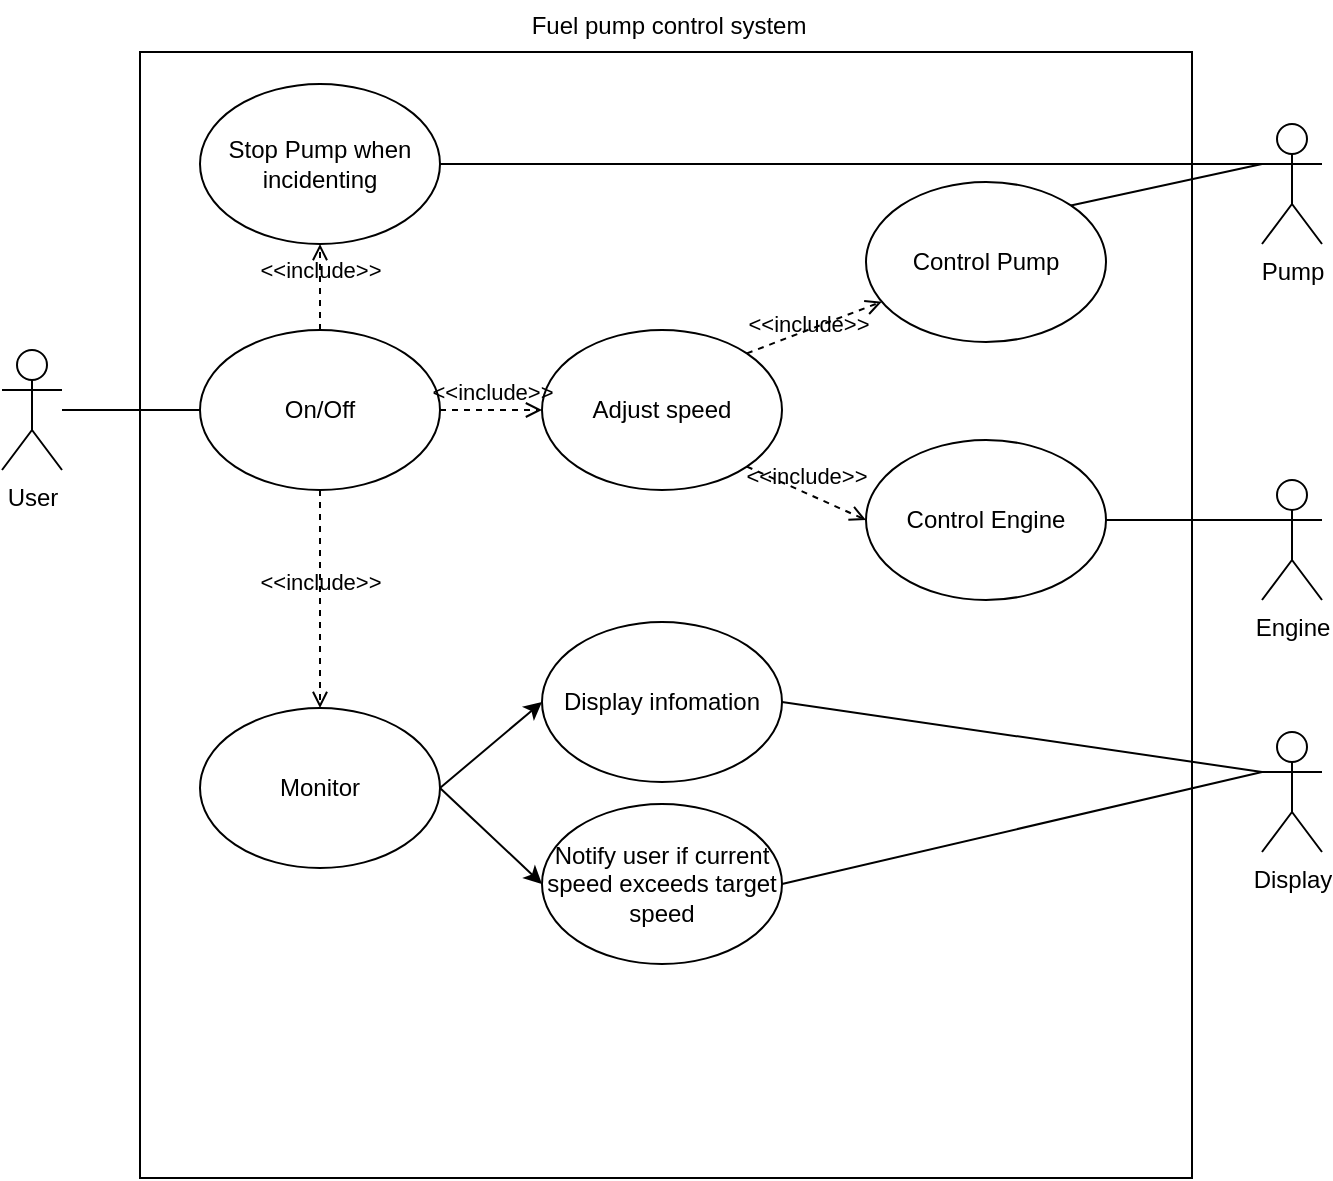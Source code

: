 <mxfile version="20.8.5" type="device" pages="5"><diagram id="b-QKWnr8b6fTyw894uDW" name="Main Use case"><mxGraphModel dx="1162" dy="628" grid="0" gridSize="10" guides="1" tooltips="1" connect="1" arrows="1" fold="1" page="1" pageScale="1" pageWidth="980" pageHeight="1390" math="0" shadow="0"><root><mxCell id="0"/><mxCell id="1" parent="0"/><mxCell id="WsUUgrl3lvigLnNsz2MJ-1" value="" style="rounded=0;whiteSpace=wrap;html=1;" parent="1" vertex="1"><mxGeometry x="223" y="505" width="526" height="563" as="geometry"/></mxCell><mxCell id="WsUUgrl3lvigLnNsz2MJ-8" style="rounded=0;orthogonalLoop=1;jettySize=auto;html=1;entryX=0;entryY=0.5;entryDx=0;entryDy=0;endArrow=none;endFill=0;" parent="1" source="WsUUgrl3lvigLnNsz2MJ-4" target="WsUUgrl3lvigLnNsz2MJ-11" edge="1"><mxGeometry relative="1" as="geometry"><mxPoint x="346.0" y="687" as="targetPoint"/></mxGeometry></mxCell><mxCell id="WsUUgrl3lvigLnNsz2MJ-4" value="User" style="shape=umlActor;verticalLabelPosition=bottom;verticalAlign=top;html=1;outlineConnect=0;" parent="1" vertex="1"><mxGeometry x="154" y="654" width="30" height="60" as="geometry"/></mxCell><mxCell id="WsUUgrl3lvigLnNsz2MJ-32" value="Pump" style="shape=umlActor;verticalLabelPosition=bottom;verticalAlign=top;html=1;outlineConnect=0;" parent="1" vertex="1"><mxGeometry x="784" y="541" width="30" height="60" as="geometry"/></mxCell><mxCell id="WsUUgrl3lvigLnNsz2MJ-33" value="Engine" style="shape=umlActor;verticalLabelPosition=bottom;verticalAlign=top;html=1;outlineConnect=0;" parent="1" vertex="1"><mxGeometry x="784" y="719" width="30" height="60" as="geometry"/></mxCell><mxCell id="WsUUgrl3lvigLnNsz2MJ-35" value="Display" style="shape=umlActor;verticalLabelPosition=bottom;verticalAlign=top;html=1;outlineConnect=0;" parent="1" vertex="1"><mxGeometry x="784" y="845" width="30" height="60" as="geometry"/></mxCell><mxCell id="WsUUgrl3lvigLnNsz2MJ-2" value="Fuel pump control system" style="text;html=1;align=center;verticalAlign=middle;resizable=0;points=[];autosize=1;strokeColor=none;fillColor=none;" parent="1" vertex="1"><mxGeometry x="409" y="479" width="155" height="26" as="geometry"/></mxCell><mxCell id="WsUUgrl3lvigLnNsz2MJ-30" style="edgeStyle=none;rounded=0;orthogonalLoop=1;jettySize=auto;html=1;entryX=0;entryY=0.5;entryDx=0;entryDy=0;exitX=1;exitY=0.5;exitDx=0;exitDy=0;" parent="1" source="WsUUgrl3lvigLnNsz2MJ-6" target="WsUUgrl3lvigLnNsz2MJ-17" edge="1"><mxGeometry relative="1" as="geometry"/></mxCell><mxCell id="WsUUgrl3lvigLnNsz2MJ-31" style="edgeStyle=none;rounded=0;orthogonalLoop=1;jettySize=auto;html=1;entryX=0;entryY=0.5;entryDx=0;entryDy=0;exitX=1;exitY=0.5;exitDx=0;exitDy=0;" parent="1" source="WsUUgrl3lvigLnNsz2MJ-6" target="WsUUgrl3lvigLnNsz2MJ-29" edge="1"><mxGeometry relative="1" as="geometry"/></mxCell><mxCell id="WsUUgrl3lvigLnNsz2MJ-6" value="Monitor" style="ellipse;whiteSpace=wrap;html=1;" parent="1" vertex="1"><mxGeometry x="253" y="833" width="120" height="80" as="geometry"/></mxCell><mxCell id="WsUUgrl3lvigLnNsz2MJ-11" value="On/Off" style="ellipse;whiteSpace=wrap;html=1;" parent="1" vertex="1"><mxGeometry x="253" y="644" width="120" height="80" as="geometry"/></mxCell><mxCell id="WsUUgrl3lvigLnNsz2MJ-12" value="&lt;div&gt;Adjust&amp;nbsp;&lt;span style=&quot;background-color: initial;&quot;&gt;speed&lt;/span&gt;&lt;/div&gt;" style="ellipse;whiteSpace=wrap;html=1;" parent="1" vertex="1"><mxGeometry x="424" y="644" width="120" height="80" as="geometry"/></mxCell><mxCell id="KJMzyB84blFWPHwZdoHT-22" style="edgeStyle=none;rounded=0;orthogonalLoop=1;jettySize=auto;html=1;exitX=1;exitY=0.5;exitDx=0;exitDy=0;entryX=0;entryY=0.333;entryDx=0;entryDy=0;entryPerimeter=0;endArrow=none;endFill=0;" parent="1" source="WsUUgrl3lvigLnNsz2MJ-17" target="WsUUgrl3lvigLnNsz2MJ-35" edge="1"><mxGeometry relative="1" as="geometry"/></mxCell><mxCell id="WsUUgrl3lvigLnNsz2MJ-17" value="Display infomation" style="ellipse;whiteSpace=wrap;html=1;" parent="1" vertex="1"><mxGeometry x="424" y="790" width="120" height="80" as="geometry"/></mxCell><mxCell id="KJMzyB84blFWPHwZdoHT-23" style="edgeStyle=none;rounded=0;orthogonalLoop=1;jettySize=auto;html=1;exitX=1;exitY=0.5;exitDx=0;exitDy=0;entryX=0;entryY=0.333;entryDx=0;entryDy=0;entryPerimeter=0;endArrow=none;endFill=0;" parent="1" source="WsUUgrl3lvigLnNsz2MJ-29" target="WsUUgrl3lvigLnNsz2MJ-35" edge="1"><mxGeometry relative="1" as="geometry"/></mxCell><mxCell id="WsUUgrl3lvigLnNsz2MJ-29" value="Notify user if current speed exceeds target speed" style="ellipse;whiteSpace=wrap;html=1;" parent="1" vertex="1"><mxGeometry x="424" y="881" width="120" height="80" as="geometry"/></mxCell><mxCell id="KJMzyB84blFWPHwZdoHT-19" style="edgeStyle=none;rounded=0;orthogonalLoop=1;jettySize=auto;html=1;exitX=1;exitY=0;exitDx=0;exitDy=0;entryX=0;entryY=0.333;entryDx=0;entryDy=0;entryPerimeter=0;endArrow=none;endFill=0;" parent="1" source="KJMzyB84blFWPHwZdoHT-15" target="WsUUgrl3lvigLnNsz2MJ-32" edge="1"><mxGeometry relative="1" as="geometry"/></mxCell><mxCell id="KJMzyB84blFWPHwZdoHT-15" value="Control Pump" style="ellipse;whiteSpace=wrap;html=1;" parent="1" vertex="1"><mxGeometry x="586" y="570" width="120" height="80" as="geometry"/></mxCell><mxCell id="KJMzyB84blFWPHwZdoHT-20" style="edgeStyle=none;rounded=0;orthogonalLoop=1;jettySize=auto;html=1;exitX=1;exitY=0.5;exitDx=0;exitDy=0;entryX=0;entryY=0.333;entryDx=0;entryDy=0;entryPerimeter=0;endArrow=none;endFill=0;" parent="1" source="KJMzyB84blFWPHwZdoHT-16" target="WsUUgrl3lvigLnNsz2MJ-33" edge="1"><mxGeometry relative="1" as="geometry"/></mxCell><mxCell id="KJMzyB84blFWPHwZdoHT-16" value="Control Engine" style="ellipse;whiteSpace=wrap;html=1;" parent="1" vertex="1"><mxGeometry x="586" y="699" width="120" height="80" as="geometry"/></mxCell><mxCell id="odA7iAk_DZ0fIkxZYi9H-14" style="rounded=0;orthogonalLoop=1;jettySize=auto;html=1;entryX=0;entryY=0.333;entryDx=0;entryDy=0;entryPerimeter=0;endArrow=none;endFill=0;" parent="1" source="odA7iAk_DZ0fIkxZYi9H-1" target="WsUUgrl3lvigLnNsz2MJ-32" edge="1"><mxGeometry relative="1" as="geometry"/></mxCell><mxCell id="odA7iAk_DZ0fIkxZYi9H-1" value="Stop Pump when incidenting" style="ellipse;whiteSpace=wrap;html=1;" parent="1" vertex="1"><mxGeometry x="253" y="521" width="120" height="80" as="geometry"/></mxCell><mxCell id="odA7iAk_DZ0fIkxZYi9H-2" value="&amp;lt;&amp;lt;include&amp;gt;&amp;gt;" style="html=1;verticalAlign=bottom;labelBackgroundColor=none;endArrow=open;endFill=0;dashed=1;rounded=0;exitX=1;exitY=0.5;exitDx=0;exitDy=0;entryX=0;entryY=0.5;entryDx=0;entryDy=0;" parent="1" source="WsUUgrl3lvigLnNsz2MJ-11" target="WsUUgrl3lvigLnNsz2MJ-12" edge="1"><mxGeometry width="160" relative="1" as="geometry"><mxPoint x="376" y="752" as="sourcePoint"/><mxPoint x="536" y="752" as="targetPoint"/></mxGeometry></mxCell><mxCell id="odA7iAk_DZ0fIkxZYi9H-4" value="&amp;lt;&amp;lt;include&amp;gt;&amp;gt;" style="html=1;verticalAlign=bottom;labelBackgroundColor=none;endArrow=open;endFill=0;dashed=1;rounded=0;exitX=0.5;exitY=1;exitDx=0;exitDy=0;" parent="1" source="WsUUgrl3lvigLnNsz2MJ-11" target="WsUUgrl3lvigLnNsz2MJ-6" edge="1"><mxGeometry width="160" relative="1" as="geometry"><mxPoint x="352.0" y="766" as="sourcePoint"/><mxPoint x="403" y="766" as="targetPoint"/></mxGeometry></mxCell><mxCell id="odA7iAk_DZ0fIkxZYi9H-8" value="&amp;lt;&amp;lt;include&amp;gt;&amp;gt;" style="html=1;verticalAlign=bottom;labelBackgroundColor=none;endArrow=open;endFill=0;dashed=1;rounded=0;exitX=1;exitY=0;exitDx=0;exitDy=0;" parent="1" source="WsUUgrl3lvigLnNsz2MJ-12" target="KJMzyB84blFWPHwZdoHT-15" edge="1"><mxGeometry x="-0.153" y="-6" width="160" relative="1" as="geometry"><mxPoint x="439" y="721" as="sourcePoint"/><mxPoint x="599" y="721" as="targetPoint"/><mxPoint as="offset"/></mxGeometry></mxCell><mxCell id="odA7iAk_DZ0fIkxZYi9H-9" value="&amp;lt;&amp;lt;include&amp;gt;&amp;gt;" style="html=1;verticalAlign=bottom;labelBackgroundColor=none;endArrow=open;endFill=0;dashed=1;rounded=0;entryX=0;entryY=0.5;entryDx=0;entryDy=0;exitX=1;exitY=1;exitDx=0;exitDy=0;" parent="1" source="WsUUgrl3lvigLnNsz2MJ-12" target="KJMzyB84blFWPHwZdoHT-16" edge="1"><mxGeometry width="160" relative="1" as="geometry"><mxPoint x="450" y="719" as="sourcePoint"/><mxPoint x="610" y="719" as="targetPoint"/></mxGeometry></mxCell><mxCell id="odA7iAk_DZ0fIkxZYi9H-15" value="&amp;lt;&amp;lt;include&amp;gt;&amp;gt;" style="html=1;verticalAlign=bottom;labelBackgroundColor=none;endArrow=open;endFill=0;dashed=1;rounded=0;exitX=0.5;exitY=0;exitDx=0;exitDy=0;entryX=0.5;entryY=1;entryDx=0;entryDy=0;" parent="1" source="WsUUgrl3lvigLnNsz2MJ-11" target="odA7iAk_DZ0fIkxZYi9H-1" edge="1"><mxGeometry width="160" relative="1" as="geometry"><mxPoint x="333" y="703" as="sourcePoint"/><mxPoint x="493" y="703" as="targetPoint"/></mxGeometry></mxCell></root></mxGraphModel></diagram><diagram id="pkqR633I3XZFp19_QuMv" name="Sequence diagram"><mxGraphModel dx="968" dy="523" grid="0" gridSize="10" guides="1" tooltips="1" connect="1" arrows="1" fold="1" page="1" pageScale="1" pageWidth="3300" pageHeight="4681" math="0" shadow="0"><root><mxCell id="0"/><mxCell id="1" parent="0"/><mxCell id="3qpmlOXgyZlIlMsC3--4-6" value="" style="endArrow=none;dashed=1;html=1;rounded=0;entryX=0.5;entryY=0.5;entryDx=0;entryDy=0;entryPerimeter=0;startArrow=none;" edge="1" parent="1" source="3qpmlOXgyZlIlMsC3--4-103"><mxGeometry width="50" height="50" relative="1" as="geometry"><mxPoint x="1235" y="2185" as="sourcePoint"/><mxPoint x="1235" y="1652" as="targetPoint"/></mxGeometry></mxCell><mxCell id="3qpmlOXgyZlIlMsC3--4-97" value="ECU" style="shape=umlLifeline;perimeter=lifelinePerimeter;whiteSpace=wrap;html=1;container=1;collapsible=0;recursiveResize=0;outlineConnect=0;fontSize=17;" vertex="1" parent="1"><mxGeometry x="1372" y="1638" width="100" height="521" as="geometry"/></mxCell><mxCell id="3qpmlOXgyZlIlMsC3--4-124" value="" style="html=1;points=[];perimeter=orthogonalPerimeter;fontSize=17;" vertex="1" parent="3qpmlOXgyZlIlMsC3--4-97"><mxGeometry x="45" y="67" width="10" height="428" as="geometry"/></mxCell><mxCell id="3qpmlOXgyZlIlMsC3--4-100" value="Engine" style="shape=umlLifeline;perimeter=lifelinePerimeter;whiteSpace=wrap;html=1;container=1;collapsible=0;recursiveResize=0;outlineConnect=0;fontSize=17;" vertex="1" parent="1"><mxGeometry x="1604" y="1638" width="100" height="536" as="geometry"/></mxCell><mxCell id="3qpmlOXgyZlIlMsC3--4-125" value="" style="html=1;points=[];perimeter=orthogonalPerimeter;fontSize=17;" vertex="1" parent="3qpmlOXgyZlIlMsC3--4-100"><mxGeometry x="46" y="108" width="10" height="356" as="geometry"/></mxCell><mxCell id="3qpmlOXgyZlIlMsC3--4-101" value="Pump" style="shape=umlLifeline;perimeter=lifelinePerimeter;whiteSpace=wrap;html=1;container=1;collapsible=0;recursiveResize=0;outlineConnect=0;fontSize=17;" vertex="1" parent="1"><mxGeometry x="1836" y="1639" width="100" height="521" as="geometry"/></mxCell><mxCell id="3qpmlOXgyZlIlMsC3--4-126" value="" style="html=1;points=[];perimeter=orthogonalPerimeter;fontSize=17;" vertex="1" parent="3qpmlOXgyZlIlMsC3--4-101"><mxGeometry x="45" y="157" width="10" height="280" as="geometry"/></mxCell><mxCell id="3qpmlOXgyZlIlMsC3--4-102" value="LCD" style="shape=umlLifeline;perimeter=lifelinePerimeter;whiteSpace=wrap;html=1;container=1;collapsible=0;recursiveResize=0;outlineConnect=0;fontSize=17;" vertex="1" parent="1"><mxGeometry x="2068" y="1637" width="100" height="521" as="geometry"/></mxCell><mxCell id="3qpmlOXgyZlIlMsC3--4-127" value="" style="html=1;points=[];perimeter=orthogonalPerimeter;fontSize=17;" vertex="1" parent="3qpmlOXgyZlIlMsC3--4-102"><mxGeometry x="45" y="193" width="10" height="309" as="geometry"/></mxCell><mxCell id="3qpmlOXgyZlIlMsC3--4-103" value="" style="shape=umlLifeline;participant=umlActor;perimeter=lifelinePerimeter;whiteSpace=wrap;html=1;container=1;collapsible=0;recursiveResize=0;verticalAlign=top;spacingTop=36;outlineConnect=0;fontSize=17;" vertex="1" parent="1"><mxGeometry x="1225" y="1639" width="20" height="520" as="geometry"/></mxCell><mxCell id="3qpmlOXgyZlIlMsC3--4-107" value="" style="group" vertex="1" connectable="0" parent="1"><mxGeometry x="1252" y="1699" width="142" height="36" as="geometry"/></mxCell><mxCell id="3qpmlOXgyZlIlMsC3--4-11" value="" style="endArrow=classic;html=1;rounded=0;fontSize=20;exitX=0.479;exitY=0.169;exitDx=0;exitDy=0;exitPerimeter=0;" edge="1" parent="3qpmlOXgyZlIlMsC3--4-107" source="3qpmlOXgyZlIlMsC3--4-103" target="3qpmlOXgyZlIlMsC3--4-97"><mxGeometry width="50" height="50" relative="1" as="geometry"><mxPoint x="-12" y="27" as="sourcePoint"/><mxPoint x="157" y="28" as="targetPoint"/></mxGeometry></mxCell><mxCell id="3qpmlOXgyZlIlMsC3--4-13" value="&lt;font style=&quot;font-size: 17px;&quot;&gt;press ON button&lt;/font&gt;" style="text;html=1;align=center;verticalAlign=middle;resizable=0;points=[];autosize=1;strokeColor=none;fillColor=none;fontSize=20;" vertex="1" parent="3qpmlOXgyZlIlMsC3--4-107"><mxGeometry width="142" height="36" as="geometry"/></mxCell><mxCell id="3qpmlOXgyZlIlMsC3--4-108" value="" style="group" vertex="1" connectable="0" parent="1"><mxGeometry x="1484" y="1735" width="109" height="36" as="geometry"/></mxCell><mxCell id="3qpmlOXgyZlIlMsC3--4-16" value="" style="endArrow=classic;html=1;rounded=0;fontSize=20;exitX=0.498;exitY=0.239;exitDx=0;exitDy=0;exitPerimeter=0;" edge="1" parent="3qpmlOXgyZlIlMsC3--4-108" source="3qpmlOXgyZlIlMsC3--4-97" target="3qpmlOXgyZlIlMsC3--4-100"><mxGeometry width="50" height="50" relative="1" as="geometry"><mxPoint x="-62" y="28" as="sourcePoint"/><mxPoint x="136" y="29" as="targetPoint"/></mxGeometry></mxCell><mxCell id="3qpmlOXgyZlIlMsC3--4-17" value="&lt;font style=&quot;font-size: 17px;&quot;&gt;start Engine&lt;/font&gt;" style="text;html=1;align=center;verticalAlign=middle;resizable=0;points=[];autosize=1;strokeColor=none;fillColor=none;fontSize=20;" vertex="1" parent="3qpmlOXgyZlIlMsC3--4-108"><mxGeometry width="109" height="36" as="geometry"/></mxCell><mxCell id="3qpmlOXgyZlIlMsC3--4-109" value="" style="group" vertex="1" connectable="0" parent="1"><mxGeometry x="1478.5" y="1760" width="120" height="36" as="geometry"/></mxCell><mxCell id="3qpmlOXgyZlIlMsC3--4-31" value="&lt;font style=&quot;font-size: 17px;&quot;&gt;read Encoder&lt;/font&gt;" style="text;html=1;align=center;verticalAlign=middle;resizable=0;points=[];autosize=1;strokeColor=none;fillColor=none;fontSize=20;" vertex="1" parent="3qpmlOXgyZlIlMsC3--4-109"><mxGeometry width="120" height="36" as="geometry"/></mxCell><mxCell id="3qpmlOXgyZlIlMsC3--4-32" value="" style="endArrow=none;html=1;rounded=0;fontSize=20;startArrow=classic;startFill=1;endFill=0;exitX=0.491;exitY=0.288;exitDx=0;exitDy=0;exitPerimeter=0;" edge="1" parent="3qpmlOXgyZlIlMsC3--4-109" source="3qpmlOXgyZlIlMsC3--4-97" target="3qpmlOXgyZlIlMsC3--4-100"><mxGeometry width="50" height="50" relative="1" as="geometry"><mxPoint x="-56.5" y="28" as="sourcePoint"/><mxPoint x="176.5" y="27" as="targetPoint"/></mxGeometry></mxCell><mxCell id="3qpmlOXgyZlIlMsC3--4-111" value="" style="group" vertex="1" connectable="0" parent="1"><mxGeometry x="1733" y="1785" width="109" height="36" as="geometry"/></mxCell><mxCell id="3qpmlOXgyZlIlMsC3--4-23" value="" style="endArrow=classic;html=1;rounded=0;fontSize=20;entryX=0.49;entryY=0.334;entryDx=0;entryDy=0;entryPerimeter=0;" edge="1" parent="3qpmlOXgyZlIlMsC3--4-111" source="3qpmlOXgyZlIlMsC3--4-97" target="3qpmlOXgyZlIlMsC3--4-101"><mxGeometry width="50" height="50" relative="1" as="geometry"><mxPoint x="-310" y="28" as="sourcePoint"/><mxPoint x="140" y="28" as="targetPoint"/></mxGeometry></mxCell><mxCell id="3qpmlOXgyZlIlMsC3--4-24" value="&lt;font style=&quot;font-size: 17px;&quot;&gt;control Pump&lt;/font&gt;" style="text;html=1;align=center;verticalAlign=middle;resizable=0;points=[];autosize=1;strokeColor=none;fillColor=none;fontSize=20;" vertex="1" parent="3qpmlOXgyZlIlMsC3--4-111"><mxGeometry x="-9" width="118" height="36" as="geometry"/></mxCell><mxCell id="3qpmlOXgyZlIlMsC3--4-112" value="" style="group" vertex="1" connectable="0" parent="1"><mxGeometry x="1849" y="1812" width="206" height="36" as="geometry"/></mxCell><mxCell id="3qpmlOXgyZlIlMsC3--4-27" value="&lt;span style=&quot;font-size: 17px;&quot;&gt;turn on and display Information&lt;/span&gt;" style="text;html=1;align=center;verticalAlign=middle;resizable=0;points=[];autosize=1;strokeColor=none;fillColor=none;fontSize=20;container=1;" vertex="1" parent="3qpmlOXgyZlIlMsC3--4-112"><mxGeometry x="-45" width="251" height="36" as="geometry"/></mxCell><mxCell id="3qpmlOXgyZlIlMsC3--4-28" value="" style="endArrow=classic;html=1;rounded=0;fontSize=20;entryX=0.526;entryY=0.39;entryDx=0;entryDy=0;entryPerimeter=0;" edge="1" parent="3qpmlOXgyZlIlMsC3--4-112" source="3qpmlOXgyZlIlMsC3--4-97" target="3qpmlOXgyZlIlMsC3--4-102"><mxGeometry width="50" height="50" relative="1" as="geometry"><mxPoint x="-488" y="30" as="sourcePoint"/><mxPoint x="197" y="30" as="targetPoint"/></mxGeometry></mxCell><mxCell id="3qpmlOXgyZlIlMsC3--4-81" value="" style="endArrow=classic;html=1;rounded=0;fontSize=20;entryX=0.51;entryY=0.472;entryDx=0;entryDy=0;entryPerimeter=0;" edge="1" parent="1" source="3qpmlOXgyZlIlMsC3--4-103" target="3qpmlOXgyZlIlMsC3--4-97"><mxGeometry width="50" height="50" relative="1" as="geometry"><mxPoint x="1236" y="1884" as="sourcePoint"/><mxPoint x="1422" y="1884" as="targetPoint"/></mxGeometry></mxCell><mxCell id="3qpmlOXgyZlIlMsC3--4-82" value="&lt;font style=&quot;font-size: 17px;&quot;&gt;press Incr/Decr button&lt;/font&gt;" style="text;html=1;align=center;verticalAlign=middle;resizable=0;points=[];autosize=1;strokeColor=none;fillColor=none;fontSize=20;" vertex="1" parent="1"><mxGeometry x="1237" y="1856" width="185" height="36" as="geometry"/></mxCell><mxCell id="3qpmlOXgyZlIlMsC3--4-116" value="" style="group" vertex="1" connectable="0" parent="1"><mxGeometry x="1475" y="1890" width="143" height="36" as="geometry"/></mxCell><mxCell id="3qpmlOXgyZlIlMsC3--4-84" value="" style="endArrow=classic;html=1;rounded=0;fontSize=20;" edge="1" parent="3qpmlOXgyZlIlMsC3--4-116" source="3qpmlOXgyZlIlMsC3--4-97" target="3qpmlOXgyZlIlMsC3--4-100"><mxGeometry width="50" height="50" relative="1" as="geometry"><mxPoint x="-53" y="30" as="sourcePoint"/><mxPoint x="180" y="29" as="targetPoint"/><Array as="points"><mxPoint x="143" y="29"/></Array></mxGeometry></mxCell><mxCell id="3qpmlOXgyZlIlMsC3--4-85" value="&lt;font style=&quot;font-size: 17px;&quot;&gt;control Engine&lt;/font&gt;" style="text;html=1;align=center;verticalAlign=middle;resizable=0;points=[];autosize=1;strokeColor=none;fillColor=none;fontSize=20;" vertex="1" parent="3qpmlOXgyZlIlMsC3--4-116"><mxGeometry width="127" height="36" as="geometry"/></mxCell><mxCell id="3qpmlOXgyZlIlMsC3--4-117" value="" style="group" vertex="1" connectable="0" parent="1"><mxGeometry x="1478.5" y="1917" width="153.5" height="36" as="geometry"/></mxCell><mxCell id="3qpmlOXgyZlIlMsC3--4-87" value="&lt;font style=&quot;font-size: 17px;&quot;&gt;read Encoder&lt;/font&gt;" style="text;html=1;align=center;verticalAlign=middle;resizable=0;points=[];autosize=1;strokeColor=none;fillColor=none;fontSize=20;" vertex="1" parent="3qpmlOXgyZlIlMsC3--4-117"><mxGeometry width="120" height="36" as="geometry"/></mxCell><mxCell id="3qpmlOXgyZlIlMsC3--4-88" value="" style="endArrow=none;html=1;rounded=0;fontSize=20;startArrow=classic;startFill=1;endFill=0;" edge="1" parent="3qpmlOXgyZlIlMsC3--4-117" source="3qpmlOXgyZlIlMsC3--4-97" target="3qpmlOXgyZlIlMsC3--4-100"><mxGeometry width="50" height="50" relative="1" as="geometry"><mxPoint x="-56.5" y="28" as="sourcePoint"/><mxPoint x="176.5" y="27" as="targetPoint"/><Array as="points"><mxPoint x="153.5" y="28"/></Array></mxGeometry></mxCell><mxCell id="3qpmlOXgyZlIlMsC3--4-118" value="" style="group" vertex="1" connectable="0" parent="1"><mxGeometry x="1724" y="1942" width="118" height="36" as="geometry"/></mxCell><mxCell id="3qpmlOXgyZlIlMsC3--4-90" value="" style="endArrow=classic;html=1;rounded=0;fontSize=20;exitX=0.496;exitY=0.636;exitDx=0;exitDy=0;exitPerimeter=0;" edge="1" parent="3qpmlOXgyZlIlMsC3--4-118" source="3qpmlOXgyZlIlMsC3--4-97" target="3qpmlOXgyZlIlMsC3--4-101"><mxGeometry width="50" height="50" relative="1" as="geometry"><mxPoint x="-301" y="28" as="sourcePoint"/><mxPoint x="163" y="28" as="targetPoint"/></mxGeometry></mxCell><mxCell id="3qpmlOXgyZlIlMsC3--4-91" value="&lt;font style=&quot;font-size: 17px;&quot;&gt;control Pump&lt;/font&gt;" style="text;html=1;align=center;verticalAlign=middle;resizable=0;points=[];autosize=1;strokeColor=none;fillColor=none;fontSize=20;" vertex="1" parent="3qpmlOXgyZlIlMsC3--4-118"><mxGeometry width="118" height="36" as="geometry"/></mxCell><mxCell id="3qpmlOXgyZlIlMsC3--4-119" value="" style="group" vertex="1" connectable="0" parent="1"><mxGeometry x="1912" y="1967" width="161" height="36" as="geometry"/></mxCell><mxCell id="3qpmlOXgyZlIlMsC3--4-93" value="&lt;span style=&quot;font-size: 17px;&quot;&gt;display Information&lt;/span&gt;" style="text;html=1;align=center;verticalAlign=middle;resizable=0;points=[];autosize=1;strokeColor=none;fillColor=none;fontSize=20;container=1;" vertex="1" parent="3qpmlOXgyZlIlMsC3--4-119"><mxGeometry width="161" height="36" as="geometry"/></mxCell><mxCell id="3qpmlOXgyZlIlMsC3--4-94" value="" style="endArrow=classic;html=1;rounded=0;fontSize=20;" edge="1" parent="3qpmlOXgyZlIlMsC3--4-119" source="3qpmlOXgyZlIlMsC3--4-97" target="3qpmlOXgyZlIlMsC3--4-102"><mxGeometry width="50" height="50" relative="1" as="geometry"><mxPoint x="-488" y="30" as="sourcePoint"/><mxPoint x="206.0" y="30" as="targetPoint"/><Array as="points"><mxPoint x="53" y="31"/></Array></mxGeometry></mxCell><mxCell id="3qpmlOXgyZlIlMsC3--4-120" value="" style="group" vertex="1" connectable="0" parent="1"><mxGeometry x="1248" y="2003" width="150" height="36" as="geometry"/></mxCell><mxCell id="3qpmlOXgyZlIlMsC3--4-53" value="" style="endArrow=classic;html=1;rounded=0;fontSize=20;" edge="1" parent="3qpmlOXgyZlIlMsC3--4-120" source="3qpmlOXgyZlIlMsC3--4-103" target="3qpmlOXgyZlIlMsC3--4-97"><mxGeometry width="50" height="50" relative="1" as="geometry"><mxPoint x="-13" y="28" as="sourcePoint"/><mxPoint x="174" y="28" as="targetPoint"/><Array as="points"><mxPoint x="112" y="30"/></Array></mxGeometry></mxCell><mxCell id="3qpmlOXgyZlIlMsC3--4-54" value="&lt;font style=&quot;font-size: 17px;&quot;&gt;press OFF button&lt;/font&gt;" style="text;html=1;align=center;verticalAlign=middle;resizable=0;points=[];autosize=1;strokeColor=none;fillColor=none;fontSize=20;" vertex="1" parent="3qpmlOXgyZlIlMsC3--4-120"><mxGeometry width="150" height="36" as="geometry"/></mxCell><mxCell id="3qpmlOXgyZlIlMsC3--4-121" value="" style="group" vertex="1" connectable="0" parent="1"><mxGeometry x="1714" y="2033" width="99" height="36" as="geometry"/></mxCell><mxCell id="3qpmlOXgyZlIlMsC3--4-68" value="" style="endArrow=classic;html=1;rounded=0;fontSize=20;entryX=0.52;entryY=0.816;entryDx=0;entryDy=0;entryPerimeter=0;" edge="1" parent="3qpmlOXgyZlIlMsC3--4-121" source="3qpmlOXgyZlIlMsC3--4-97" target="3qpmlOXgyZlIlMsC3--4-101"><mxGeometry width="50" height="50" relative="1" as="geometry"><mxPoint x="-292" y="31" as="sourcePoint"/><mxPoint x="172" y="31" as="targetPoint"/></mxGeometry></mxCell><mxCell id="3qpmlOXgyZlIlMsC3--4-69" value="&lt;font style=&quot;font-size: 17px;&quot;&gt;stop Pump&lt;/font&gt;" style="text;html=1;align=center;verticalAlign=middle;resizable=0;points=[];autosize=1;strokeColor=none;fillColor=none;fontSize=20;" vertex="1" parent="3qpmlOXgyZlIlMsC3--4-121"><mxGeometry width="99" height="36" as="geometry"/></mxCell><mxCell id="3qpmlOXgyZlIlMsC3--4-122" value="" style="group" vertex="1" connectable="0" parent="1"><mxGeometry x="1473" y="2064" width="108" height="36" as="geometry"/></mxCell><mxCell id="3qpmlOXgyZlIlMsC3--4-59" value="&lt;span style=&quot;font-size: 17px;&quot;&gt;stop Engine&lt;/span&gt;" style="text;html=1;align=center;verticalAlign=middle;resizable=0;points=[];autosize=1;strokeColor=none;fillColor=none;fontSize=20;" vertex="1" parent="3qpmlOXgyZlIlMsC3--4-122"><mxGeometry width="108" height="36" as="geometry"/></mxCell><mxCell id="3qpmlOXgyZlIlMsC3--4-60" value="" style="endArrow=classic;html=1;rounded=0;fontSize=20;startArrow=none;startFill=0;endFill=1;exitX=0.48;exitY=0.871;exitDx=0;exitDy=0;exitPerimeter=0;" edge="1" parent="3qpmlOXgyZlIlMsC3--4-122" source="3qpmlOXgyZlIlMsC3--4-97" target="3qpmlOXgyZlIlMsC3--4-100"><mxGeometry width="50" height="50" relative="1" as="geometry"><mxPoint x="-51" y="28" as="sourcePoint"/><mxPoint x="182.0" y="27" as="targetPoint"/></mxGeometry></mxCell><mxCell id="3qpmlOXgyZlIlMsC3--4-123" value="" style="group" vertex="1" connectable="0" parent="1"><mxGeometry x="1960" y="2094" width="80" height="36" as="geometry"/></mxCell><mxCell id="3qpmlOXgyZlIlMsC3--4-65" value="&lt;span style=&quot;font-size: 17px;&quot;&gt;Turn off&amp;nbsp;&lt;/span&gt;" style="text;html=1;align=center;verticalAlign=middle;resizable=0;points=[];autosize=1;strokeColor=none;fillColor=none;fontSize=20;" vertex="1" parent="3qpmlOXgyZlIlMsC3--4-123"><mxGeometry width="80" height="36" as="geometry"/></mxCell><mxCell id="3qpmlOXgyZlIlMsC3--4-66" value="" style="endArrow=classic;html=1;rounded=0;fontSize=20;" edge="1" parent="3qpmlOXgyZlIlMsC3--4-123" source="3qpmlOXgyZlIlMsC3--4-97" target="3qpmlOXgyZlIlMsC3--4-102"><mxGeometry width="50" height="50" relative="1" as="geometry"><mxPoint x="-538" y="26" as="sourcePoint"/><mxPoint x="157.0" y="26" as="targetPoint"/><Array as="points"><mxPoint x="76" y="30"/></Array></mxGeometry></mxCell><mxCell id="3AAe3Y3E_GPJErUIBpDu-4" value="" style="group" vertex="1" connectable="0" parent="1"><mxGeometry x="1739" y="1710" width="100" height="36" as="geometry"/></mxCell><mxCell id="3AAe3Y3E_GPJErUIBpDu-2" value="" style="endArrow=classic;html=1;rounded=0;fontSize=20;exitX=1.042;exitY=0.077;exitDx=0;exitDy=0;exitPerimeter=0;" edge="1" parent="3AAe3Y3E_GPJErUIBpDu-4" source="3qpmlOXgyZlIlMsC3--4-124" target="3qpmlOXgyZlIlMsC3--4-101"><mxGeometry width="50" height="50" relative="1" as="geometry"><mxPoint x="-310" y="28" as="sourcePoint"/><mxPoint x="140" y="28" as="targetPoint"/></mxGeometry></mxCell><mxCell id="3AAe3Y3E_GPJErUIBpDu-3" value="&lt;font style=&quot;font-size: 17px;&quot;&gt;start Pump&lt;/font&gt;" style="text;html=1;align=center;verticalAlign=middle;resizable=0;points=[];autosize=1;strokeColor=none;fillColor=none;fontSize=20;" vertex="1" parent="3AAe3Y3E_GPJErUIBpDu-4"><mxGeometry width="100" height="36" as="geometry"/></mxCell></root></mxGraphModel></diagram><diagram id="Zf592_4AmPweWkM07WE3" name="Activity diagram - Start"><mxGraphModel dx="1453" dy="785" grid="0" gridSize="10" guides="1" tooltips="1" connect="1" arrows="1" fold="1" page="1" pageScale="1" pageWidth="3300" pageHeight="4681" math="0" shadow="0"><root><mxCell id="0"/><mxCell id="1" parent="0"/><mxCell id="CFcWVZuLpqwQw0zTtdo4-2" value="" style="edgeStyle=orthogonalEdgeStyle;html=1;verticalAlign=bottom;endArrow=open;endSize=8;strokeColor=#ff0000;rounded=0;fontSize=17;entryX=0.5;entryY=0;entryDx=0;entryDy=0;" edge="1" source="CFcWVZuLpqwQw0zTtdo4-1" parent="1" target="CFcWVZuLpqwQw0zTtdo4-3"><mxGeometry relative="1" as="geometry"><mxPoint x="1816" y="1788" as="targetPoint"/></mxGeometry></mxCell><mxCell id="CFcWVZuLpqwQw0zTtdo4-3" value="Start System" style="rounded=1;whiteSpace=wrap;html=1;arcSize=40;fontColor=#000000;fillColor=#ffffc0;strokeColor=#ff0000;fontSize=17;" vertex="1" parent="1"><mxGeometry x="1692" y="1795" width="120" height="40" as="geometry"/></mxCell><mxCell id="CFcWVZuLpqwQw0zTtdo4-4" value="" style="edgeStyle=orthogonalEdgeStyle;html=1;verticalAlign=bottom;endArrow=open;endSize=8;strokeColor=#ff0000;rounded=0;fontSize=17;entryX=0.49;entryY=0.3;entryDx=0;entryDy=0;entryPerimeter=0;" edge="1" source="CFcWVZuLpqwQw0zTtdo4-3" parent="1" target="9azL2mKZOKomvv-g_8M4-7"><mxGeometry relative="1" as="geometry"><mxPoint x="1816" y="1891" as="targetPoint"/></mxGeometry></mxCell><mxCell id="CFcWVZuLpqwQw0zTtdo4-6" value="" style="group" vertex="1" connectable="0" parent="1"><mxGeometry x="1642" y="1743" width="66" height="32" as="geometry"/></mxCell><mxCell id="CFcWVZuLpqwQw0zTtdo4-1" value="" style="ellipse;html=1;shape=startState;fillColor=#000000;strokeColor=#ff0000;fontSize=17;" vertex="1" parent="CFcWVZuLpqwQw0zTtdo4-6"><mxGeometry y="1" width="30" height="30" as="geometry"/></mxCell><mxCell id="CFcWVZuLpqwQw0zTtdo4-5" value="On" style="text;html=1;align=center;verticalAlign=middle;resizable=0;points=[];autosize=1;strokeColor=none;fillColor=none;fontSize=17;" vertex="1" parent="CFcWVZuLpqwQw0zTtdo4-6"><mxGeometry x="25" width="41" height="32" as="geometry"/></mxCell><mxCell id="9azL2mKZOKomvv-g_8M4-7" value="" style="shape=line;html=1;strokeWidth=6;strokeColor=#ff0000;fontSize=17;" vertex="1" parent="1"><mxGeometry x="1601" y="1888" width="308" height="10" as="geometry"/></mxCell><mxCell id="9azL2mKZOKomvv-g_8M4-13" value="Turn on LCD" style="rounded=1;whiteSpace=wrap;html=1;arcSize=40;fontColor=#000000;fillColor=#ffffc0;strokeColor=#ff0000;fontSize=17;" vertex="1" parent="1"><mxGeometry x="1615" y="1970" width="120" height="40" as="geometry"/></mxCell><mxCell id="9azL2mKZOKomvv-g_8M4-15" value="Start Engine" style="rounded=1;whiteSpace=wrap;html=1;arcSize=40;fontColor=#000000;fillColor=#ffffc0;strokeColor=#ff0000;fontSize=17;" vertex="1" parent="1"><mxGeometry x="1762" y="1970" width="120" height="40" as="geometry"/></mxCell><mxCell id="9azL2mKZOKomvv-g_8M4-17" value="Start Pump" style="rounded=1;whiteSpace=wrap;html=1;arcSize=40;fontColor=#000000;fillColor=#ffffc0;strokeColor=#ff0000;fontSize=17;" vertex="1" parent="1"><mxGeometry x="1762" y="2266" width="120" height="40" as="geometry"/></mxCell><mxCell id="9azL2mKZOKomvv-g_8M4-18" value="" style="edgeStyle=orthogonalEdgeStyle;html=1;verticalAlign=bottom;endArrow=open;endSize=8;strokeColor=#ff0000;rounded=0;fontSize=17;entryX=1;entryY=0.5;entryDx=0;entryDy=0;" edge="1" source="9azL2mKZOKomvv-g_8M4-17" parent="1" target="doUYkEgC3zTmui1d2tUJ-5"><mxGeometry relative="1" as="geometry"><mxPoint x="1822" y="2366" as="targetPoint"/><Array as="points"><mxPoint x="1825" y="2346"/></Array></mxGeometry></mxCell><mxCell id="9azL2mKZOKomvv-g_8M4-22" value="" style="edgeStyle=orthogonalEdgeStyle;html=1;verticalAlign=bottom;endArrow=open;endSize=8;strokeColor=#ff0000;rounded=0;fontSize=17;exitX=0.7;exitY=0.448;exitDx=0;exitDy=0;exitPerimeter=0;entryX=0.454;entryY=-0.001;entryDx=0;entryDy=0;entryPerimeter=0;" edge="1" parent="1" source="9azL2mKZOKomvv-g_8M4-7" target="9azL2mKZOKomvv-g_8M4-15"><mxGeometry relative="1" as="geometry"><mxPoint x="1815.88" y="1965" as="targetPoint"/><mxPoint x="1815.88" y="1905" as="sourcePoint"/></mxGeometry></mxCell><mxCell id="9azL2mKZOKomvv-g_8M4-24" value="" style="edgeStyle=orthogonalEdgeStyle;html=1;verticalAlign=bottom;endArrow=open;endSize=8;strokeColor=#ff0000;rounded=0;fontSize=17;entryX=0.5;entryY=0;entryDx=0;entryDy=0;exitX=0.241;exitY=0.448;exitDx=0;exitDy=0;exitPerimeter=0;" edge="1" parent="1" source="9azL2mKZOKomvv-g_8M4-7" target="9azL2mKZOKomvv-g_8M4-13"><mxGeometry relative="1" as="geometry"><mxPoint x="1675.22" y="1965.96" as="targetPoint"/><mxPoint x="1675" y="1902" as="sourcePoint"/><Array as="points"/></mxGeometry></mxCell><mxCell id="doUYkEgC3zTmui1d2tUJ-1" value="" style="edgeStyle=orthogonalEdgeStyle;html=1;verticalAlign=bottom;endArrow=open;endSize=8;strokeColor=#ff0000;rounded=0;fontSize=17;entryX=0.501;entryY=-0.026;entryDx=0;entryDy=0;entryPerimeter=0;" edge="1" source="doUYkEgC3zTmui1d2tUJ-2" parent="1" target="9azL2mKZOKomvv-g_8M4-17"><mxGeometry relative="1" as="geometry"><mxPoint x="1822" y="2172" as="targetPoint"/></mxGeometry></mxCell><mxCell id="doUYkEgC3zTmui1d2tUJ-2" value="Computation" style="rounded=1;whiteSpace=wrap;html=1;arcSize=40;fontColor=#000000;fillColor=#ffffc0;strokeColor=#ff0000;fontSize=17;" vertex="1" parent="1"><mxGeometry x="1762" y="2167" width="120" height="40" as="geometry"/></mxCell><mxCell id="doUYkEgC3zTmui1d2tUJ-5" value="Update LCD" style="rounded=1;whiteSpace=wrap;html=1;arcSize=40;fontColor=#000000;fillColor=#ffffc0;strokeColor=#ff0000;fontSize=17;" vertex="1" parent="1"><mxGeometry x="1619" y="2326" width="120" height="40" as="geometry"/></mxCell><mxCell id="doUYkEgC3zTmui1d2tUJ-6" value="" style="edgeStyle=orthogonalEdgeStyle;html=1;verticalAlign=bottom;endArrow=open;endSize=8;strokeColor=#ff0000;rounded=0;fontSize=17;entryX=0.509;entryY=-0.029;entryDx=0;entryDy=0;entryPerimeter=0;" edge="1" source="doUYkEgC3zTmui1d2tUJ-5" parent="1" target="doUYkEgC3zTmui1d2tUJ-8"><mxGeometry relative="1" as="geometry"><mxPoint x="1675" y="2464" as="targetPoint"/></mxGeometry></mxCell><mxCell id="doUYkEgC3zTmui1d2tUJ-7" value="" style="edgeStyle=orthogonalEdgeStyle;html=1;verticalAlign=bottom;endArrow=open;endSize=8;strokeColor=#ff0000;rounded=0;fontSize=17;exitX=0.5;exitY=1;exitDx=0;exitDy=0;entryX=0.461;entryY=-0.001;entryDx=0;entryDy=0;entryPerimeter=0;" edge="1" parent="1" source="doUYkEgC3zTmui1d2tUJ-2" target="doUYkEgC3zTmui1d2tUJ-5"><mxGeometry relative="1" as="geometry"><mxPoint x="1679" y="2305" as="targetPoint"/><mxPoint x="1832" y="2122" as="sourcePoint"/><Array as="points"><mxPoint x="1822" y="2239"/><mxPoint x="1674" y="2239"/></Array></mxGeometry></mxCell><mxCell id="doUYkEgC3zTmui1d2tUJ-8" value="" style="shape=sumEllipse;perimeter=ellipsePerimeter;whiteSpace=wrap;html=1;backgroundOutline=1;fontSize=17;" vertex="1" parent="1"><mxGeometry x="1664" y="2412" width="30" height="30" as="geometry"/></mxCell><mxCell id="GJzfmTM5sA6SrYwZt8nh-10" value="Read Encoder" style="rounded=1;whiteSpace=wrap;html=1;arcSize=40;fontColor=#000000;fillColor=#ffffc0;strokeColor=#ff0000;fontSize=17;" vertex="1" parent="1"><mxGeometry x="1762" y="2067.5" width="120" height="40" as="geometry"/></mxCell><mxCell id="GJzfmTM5sA6SrYwZt8nh-14" value="" style="edgeStyle=orthogonalEdgeStyle;html=1;verticalAlign=bottom;endArrow=open;endSize=8;strokeColor=#ff0000;rounded=0;fontSize=17;exitX=0.5;exitY=1;exitDx=0;exitDy=0;entryX=0.5;entryY=0;entryDx=0;entryDy=0;" edge="1" parent="1" source="9azL2mKZOKomvv-g_8M4-15" target="GJzfmTM5sA6SrYwZt8nh-10"><mxGeometry relative="1" as="geometry"><mxPoint x="1823.88" y="2067.5" as="targetPoint"/><mxPoint x="1824" y="1990.02" as="sourcePoint"/></mxGeometry></mxCell><mxCell id="GJzfmTM5sA6SrYwZt8nh-15" value="" style="edgeStyle=orthogonalEdgeStyle;html=1;verticalAlign=bottom;endArrow=open;endSize=8;strokeColor=#ff0000;rounded=0;fontSize=17;exitX=0.5;exitY=1;exitDx=0;exitDy=0;entryX=0.5;entryY=0;entryDx=0;entryDy=0;" edge="1" parent="1" source="GJzfmTM5sA6SrYwZt8nh-10" target="doUYkEgC3zTmui1d2tUJ-2"><mxGeometry relative="1" as="geometry"><mxPoint x="1821.83" y="2167" as="targetPoint"/><mxPoint x="1821.83" y="2109.5" as="sourcePoint"/></mxGeometry></mxCell></root></mxGraphModel></diagram><diagram id="LPzF3J6SrDwXhJTtxc7n" name="Activity diagram - Adjust"><mxGraphModel dx="1162" dy="628" grid="0" gridSize="10" guides="1" tooltips="1" connect="1" arrows="1" fold="1" page="1" pageScale="1" pageWidth="3300" pageHeight="4681" math="0" shadow="0"><root><mxCell id="0"/><mxCell id="1" parent="0"/><mxCell id="7ixrqlgCDc5h2Iq-APAX-1" value="" style="edgeStyle=orthogonalEdgeStyle;html=1;verticalAlign=bottom;endArrow=open;endSize=8;strokeColor=#ff0000;rounded=0;fontSize=17;entryX=0.5;entryY=0;entryDx=0;entryDy=0;" edge="1" parent="1" source="7ixrqlgCDc5h2Iq-APAX-3" target="7ixrqlgCDc5h2Iq-APAX-5"><mxGeometry relative="1" as="geometry"><mxPoint x="2113" y="1735" as="targetPoint"/></mxGeometry></mxCell><mxCell id="7ixrqlgCDc5h2Iq-APAX-2" value="" style="group" vertex="1" connectable="0" parent="1"><mxGeometry x="1970.5" y="1704" width="91" height="80" as="geometry"/></mxCell><mxCell id="7ixrqlgCDc5h2Iq-APAX-3" value="" style="ellipse;html=1;shape=startState;fillColor=#000000;strokeColor=#ff0000;fontSize=17;" vertex="1" parent="7ixrqlgCDc5h2Iq-APAX-2"><mxGeometry x="30.5" width="30" height="30" as="geometry"/></mxCell><mxCell id="7ixrqlgCDc5h2Iq-APAX-4" value="Increase/&lt;br&gt;Decrease" style="text;html=1;align=center;verticalAlign=middle;resizable=0;points=[];autosize=1;strokeColor=none;fillColor=none;fontSize=17;" vertex="1" parent="7ixrqlgCDc5h2Iq-APAX-2"><mxGeometry y="27" width="91" height="53" as="geometry"/></mxCell><mxCell id="7ixrqlgCDc5h2Iq-APAX-5" value="Adjust Engine speed" style="rounded=1;whiteSpace=wrap;html=1;arcSize=40;fontColor=#000000;fillColor=#ffffc0;strokeColor=#ff0000;fontSize=17;" vertex="1" parent="1"><mxGeometry x="2109" y="1768" width="120" height="40" as="geometry"/></mxCell><mxCell id="7ixrqlgCDc5h2Iq-APAX-6" value="" style="edgeStyle=orthogonalEdgeStyle;html=1;verticalAlign=bottom;endArrow=open;endSize=8;strokeColor=#ff0000;rounded=0;fontSize=17;entryX=0.5;entryY=0;entryDx=0;entryDy=0;" edge="1" parent="1" source="7ixrqlgCDc5h2Iq-APAX-5" target="7ixrqlgCDc5h2Iq-APAX-14"><mxGeometry relative="1" as="geometry"><mxPoint x="2169" y="1872.5" as="targetPoint"/></mxGeometry></mxCell><mxCell id="7ixrqlgCDc5h2Iq-APAX-7" value="Adjust Pump speed" style="rounded=1;whiteSpace=wrap;html=1;arcSize=40;fontColor=#000000;fillColor=#ffffc0;strokeColor=#ff0000;fontSize=17;" vertex="1" parent="1"><mxGeometry x="2109" y="2070" width="120" height="40" as="geometry"/></mxCell><mxCell id="7ixrqlgCDc5h2Iq-APAX-8" value="" style="edgeStyle=orthogonalEdgeStyle;html=1;verticalAlign=bottom;endArrow=open;endSize=8;strokeColor=#ff0000;rounded=0;fontSize=17;entryX=1;entryY=0.5;entryDx=0;entryDy=0;" edge="1" parent="1" source="7ixrqlgCDc5h2Iq-APAX-7" target="7ixrqlgCDc5h2Iq-APAX-11"><mxGeometry relative="1" as="geometry"><mxPoint x="2169" y="2170" as="targetPoint"/><Array as="points"><mxPoint x="2172" y="2187"/></Array></mxGeometry></mxCell><mxCell id="7ixrqlgCDc5h2Iq-APAX-9" value="" style="edgeStyle=orthogonalEdgeStyle;html=1;verticalAlign=bottom;endArrow=open;endSize=8;strokeColor=#ff0000;rounded=0;fontSize=17;entryX=0.501;entryY=-0.026;entryDx=0;entryDy=0;entryPerimeter=0;" edge="1" parent="1" source="7ixrqlgCDc5h2Iq-APAX-10" target="7ixrqlgCDc5h2Iq-APAX-7"><mxGeometry relative="1" as="geometry"><mxPoint x="2169" y="1976" as="targetPoint"/></mxGeometry></mxCell><mxCell id="7ixrqlgCDc5h2Iq-APAX-10" value="Computation" style="rounded=1;whiteSpace=wrap;html=1;arcSize=40;fontColor=#000000;fillColor=#ffffc0;strokeColor=#ff0000;fontSize=17;" vertex="1" parent="1"><mxGeometry x="2109" y="1971" width="120" height="40" as="geometry"/></mxCell><mxCell id="7ixrqlgCDc5h2Iq-APAX-11" value="Update LCD" style="rounded=1;whiteSpace=wrap;html=1;arcSize=40;fontColor=#000000;fillColor=#ffffc0;strokeColor=#ff0000;fontSize=17;" vertex="1" parent="1"><mxGeometry x="1962" y="2167" width="120" height="40" as="geometry"/></mxCell><mxCell id="7ixrqlgCDc5h2Iq-APAX-12" value="" style="edgeStyle=orthogonalEdgeStyle;html=1;verticalAlign=bottom;endArrow=open;endSize=8;strokeColor=#ff0000;rounded=0;fontSize=17;exitX=0.5;exitY=1;exitDx=0;exitDy=0;entryX=0.5;entryY=0;entryDx=0;entryDy=0;" edge="1" parent="1" source="7ixrqlgCDc5h2Iq-APAX-10" target="7ixrqlgCDc5h2Iq-APAX-11"><mxGeometry relative="1" as="geometry"><mxPoint x="2066" y="1984" as="targetPoint"/><mxPoint x="2179" y="1926" as="sourcePoint"/><Array as="points"><mxPoint x="2169" y="2043"/><mxPoint x="2022" y="2043"/></Array></mxGeometry></mxCell><mxCell id="7ixrqlgCDc5h2Iq-APAX-13" value="" style="edgeStyle=orthogonalEdgeStyle;html=1;verticalAlign=bottom;endArrow=open;endSize=8;strokeColor=#ff0000;rounded=0;fontSize=17;exitX=0.5;exitY=1;exitDx=0;exitDy=0;entryX=0.5;entryY=0;entryDx=0;entryDy=0;" edge="1" parent="1" source="7ixrqlgCDc5h2Iq-APAX-14" target="7ixrqlgCDc5h2Iq-APAX-10"><mxGeometry relative="1" as="geometry"><mxPoint x="2168.83" y="1971" as="targetPoint"/><mxPoint x="2168.83" y="1913.5" as="sourcePoint"/></mxGeometry></mxCell><mxCell id="7ixrqlgCDc5h2Iq-APAX-14" value="Read Encoder" style="rounded=1;whiteSpace=wrap;html=1;arcSize=40;fontColor=#000000;fillColor=#ffffc0;strokeColor=#ff0000;fontSize=17;" vertex="1" parent="1"><mxGeometry x="2109" y="1871.5" width="120" height="40" as="geometry"/></mxCell><mxCell id="7ixrqlgCDc5h2Iq-APAX-15" value="" style="edgeStyle=orthogonalEdgeStyle;html=1;verticalAlign=bottom;endArrow=open;endSize=8;strokeColor=#ff0000;rounded=0;fontSize=17;exitX=0.5;exitY=1;exitDx=0;exitDy=0;entryX=0.5;entryY=0;entryDx=0;entryDy=0;" edge="1" parent="1" source="7ixrqlgCDc5h2Iq-APAX-11" target="7ixrqlgCDc5h2Iq-APAX-17"><mxGeometry relative="1" as="geometry"><mxPoint x="2021.8" y="2271" as="targetPoint"/><mxPoint x="2021.8" y="2191" as="sourcePoint"/><Array as="points"/></mxGeometry></mxCell><mxCell id="7ixrqlgCDc5h2Iq-APAX-16" value="" style="group" vertex="1" connectable="0" parent="1"><mxGeometry x="2007" y="2270" width="82" height="32" as="geometry"/></mxCell><mxCell id="7ixrqlgCDc5h2Iq-APAX-17" value="" style="ellipse;html=1;shape=endState;fillColor=#000000;strokeColor=#ff0000;fontSize=17;" vertex="1" parent="7ixrqlgCDc5h2Iq-APAX-16"><mxGeometry y="1" width="30" height="30" as="geometry"/></mxCell><mxCell id="7ixrqlgCDc5h2Iq-APAX-18" value="OFF" style="text;html=1;align=center;verticalAlign=middle;resizable=0;points=[];autosize=1;strokeColor=none;fillColor=none;fontSize=17;" vertex="1" parent="7ixrqlgCDc5h2Iq-APAX-16"><mxGeometry x="30" width="52" height="32" as="geometry"/></mxCell></root></mxGraphModel></diagram><diagram id="j68Ctv3Nrfo9B6Mo2QG_" name="Class diagram"><mxGraphModel dx="1162" dy="628" grid="1" gridSize="10" guides="1" tooltips="1" connect="1" arrows="1" fold="1" page="1" pageScale="1" pageWidth="3300" pageHeight="4681" math="0" shadow="0"><root><mxCell id="0"/><mxCell id="1" parent="0"/><mxCell id="hoZ9u-1Y06EmM7hjiT76-1" value="Button" style="swimlane;fontStyle=1;align=center;verticalAlign=top;childLayout=stackLayout;horizontal=1;startSize=26;horizontalStack=0;resizeParent=1;resizeParentMax=0;resizeLast=0;collapsible=1;marginBottom=0;" parent="1" vertex="1"><mxGeometry x="670" y="380" width="160" height="86" as="geometry"/></mxCell><mxCell id="hoZ9u-1Y06EmM7hjiT76-2" value="- Name: String" style="text;strokeColor=none;fillColor=none;align=left;verticalAlign=top;spacingLeft=4;spacingRight=4;overflow=hidden;rotatable=0;points=[[0,0.5],[1,0.5]];portConstraint=eastwest;" parent="hoZ9u-1Y06EmM7hjiT76-1" vertex="1"><mxGeometry y="26" width="160" height="26" as="geometry"/></mxCell><mxCell id="hoZ9u-1Y06EmM7hjiT76-3" value="" style="line;strokeWidth=1;fillColor=none;align=left;verticalAlign=middle;spacingTop=-1;spacingLeft=3;spacingRight=3;rotatable=0;labelPosition=right;points=[];portConstraint=eastwest;strokeColor=inherit;" parent="hoZ9u-1Y06EmM7hjiT76-1" vertex="1"><mxGeometry y="52" width="160" height="8" as="geometry"/></mxCell><mxCell id="hoZ9u-1Y06EmM7hjiT76-4" value="+ click_event(): signal" style="text;strokeColor=none;fillColor=none;align=left;verticalAlign=top;spacingLeft=4;spacingRight=4;overflow=hidden;rotatable=0;points=[[0,0.5],[1,0.5]];portConstraint=eastwest;" parent="hoZ9u-1Y06EmM7hjiT76-1" vertex="1"><mxGeometry y="60" width="160" height="26" as="geometry"/></mxCell><mxCell id="hoZ9u-1Y06EmM7hjiT76-5" value="signals:&lt;br&gt;- On/off&lt;br&gt;- Increase&lt;br&gt;- Decrease" style="text;html=1;strokeColor=none;fillColor=none;align=center;verticalAlign=middle;whiteSpace=wrap;rounded=0;" parent="1" vertex="1"><mxGeometry x="830" y="450" width="70" height="60" as="geometry"/></mxCell><mxCell id="hoZ9u-1Y06EmM7hjiT76-6" value="Control Unit (CU)" style="swimlane;fontStyle=1;align=center;verticalAlign=top;childLayout=stackLayout;horizontal=1;startSize=26;horizontalStack=0;resizeParent=1;resizeParentMax=0;resizeLast=0;collapsible=1;marginBottom=0;resizeWidth=0;resizeHeight=0;swimlaneLine=1;autosize=1;" parent="1" vertex="1"><mxGeometry x="930" y="510" width="280" height="190" as="geometry"/></mxCell><mxCell id="hoZ9u-1Y06EmM7hjiT76-7" value="+ field: type" style="text;strokeColor=none;fillColor=none;align=left;verticalAlign=top;spacingLeft=4;spacingRight=4;overflow=hidden;rotatable=0;points=[[0,0.5],[1,0.5]];portConstraint=eastwest;" parent="hoZ9u-1Y06EmM7hjiT76-6" vertex="1"><mxGeometry y="26" width="280" height="26" as="geometry"/></mxCell><mxCell id="hoZ9u-1Y06EmM7hjiT76-8" value="" style="line;strokeWidth=1;fillColor=none;align=left;verticalAlign=middle;spacingTop=-1;spacingLeft=3;spacingRight=3;rotatable=0;labelPosition=right;points=[];portConstraint=eastwest;strokeColor=inherit;" parent="hoZ9u-1Y06EmM7hjiT76-6" vertex="1"><mxGeometry y="52" width="280" height="8" as="geometry"/></mxCell><mxCell id="hoZ9u-1Y06EmM7hjiT76-9" value="- init_module(On signal): boolean" style="text;strokeColor=none;fillColor=none;align=left;verticalAlign=top;spacingLeft=4;spacingRight=4;overflow=hidden;rotatable=0;points=[[0,0.5],[1,0.5]];portConstraint=eastwest;" parent="hoZ9u-1Y06EmM7hjiT76-6" vertex="1"><mxGeometry y="60" width="280" height="26" as="geometry"/></mxCell><mxCell id="hoZ9u-1Y06EmM7hjiT76-10" value="- active_module(boolean, signal): ???" style="text;strokeColor=none;fillColor=none;align=left;verticalAlign=top;spacingLeft=4;spacingRight=4;overflow=hidden;rotatable=0;points=[[0,0.5],[1,0.5]];portConstraint=eastwest;" parent="hoZ9u-1Y06EmM7hjiT76-6" vertex="1"><mxGeometry y="86" width="280" height="26" as="geometry"/></mxCell><mxCell id="9T3gWWNPTgPP1TBiHZPr-6" value="- compute_pump_speed(???): int pump_speed" style="text;strokeColor=none;fillColor=none;align=left;verticalAlign=top;spacingLeft=4;spacingRight=4;overflow=hidden;rotatable=0;points=[[0,0.5],[1,0.5]];portConstraint=eastwest;" parent="hoZ9u-1Y06EmM7hjiT76-6" vertex="1"><mxGeometry y="112" width="280" height="26" as="geometry"/></mxCell><mxCell id="9T3gWWNPTgPP1TBiHZPr-7" value="- compute_engine_speed(???): int engine_speed" style="text;strokeColor=none;fillColor=none;align=left;verticalAlign=top;spacingLeft=4;spacingRight=4;overflow=hidden;rotatable=0;points=[[0,0.5],[1,0.5]];portConstraint=eastwest;" parent="hoZ9u-1Y06EmM7hjiT76-6" vertex="1"><mxGeometry y="138" width="280" height="26" as="geometry"/></mxCell><mxCell id="9T3gWWNPTgPP1TBiHZPr-8" value="- compute_pressure(???): int pressure" style="text;strokeColor=none;fillColor=none;align=left;verticalAlign=top;spacingLeft=4;spacingRight=4;overflow=hidden;rotatable=0;points=[[0,0.5],[1,0.5]];portConstraint=eastwest;" parent="hoZ9u-1Y06EmM7hjiT76-6" vertex="1"><mxGeometry y="164" width="280" height="26" as="geometry"/></mxCell><mxCell id="hoZ9u-1Y06EmM7hjiT76-11" value="Pump" style="swimlane;fontStyle=1;align=center;verticalAlign=top;childLayout=stackLayout;horizontal=1;startSize=26;horizontalStack=0;resizeParent=1;resizeParentMax=0;resizeLast=0;collapsible=1;marginBottom=0;sketch=0;" parent="1" vertex="1"><mxGeometry x="1310" y="410" width="290" height="86" as="geometry"/></mxCell><mxCell id="hoZ9u-1Y06EmM7hjiT76-12" value="- Name" style="text;strokeColor=none;fillColor=none;align=left;verticalAlign=top;spacingLeft=4;spacingRight=4;overflow=hidden;rotatable=0;points=[[0,0.5],[1,0.5]];portConstraint=eastwest;sketch=0;" parent="hoZ9u-1Y06EmM7hjiT76-11" vertex="1"><mxGeometry y="26" width="290" height="26" as="geometry"/></mxCell><mxCell id="hoZ9u-1Y06EmM7hjiT76-13" value="" style="line;strokeWidth=1;fillColor=none;align=left;verticalAlign=middle;spacingTop=-1;spacingLeft=3;spacingRight=3;rotatable=0;labelPosition=right;points=[];portConstraint=eastwest;strokeColor=inherit;sketch=0;" parent="hoZ9u-1Y06EmM7hjiT76-11" vertex="1"><mxGeometry y="52" width="290" height="8" as="geometry"/></mxCell><mxCell id="hoZ9u-1Y06EmM7hjiT76-14" value="- control_pump_speed(int pump_speed): boolean" style="text;strokeColor=none;fillColor=none;align=left;verticalAlign=top;spacingLeft=4;spacingRight=4;overflow=hidden;rotatable=0;points=[[0,0.5],[1,0.5]];portConstraint=eastwest;sketch=0;" parent="hoZ9u-1Y06EmM7hjiT76-11" vertex="1"><mxGeometry y="60" width="290" height="26" as="geometry"/></mxCell><mxCell id="hoZ9u-1Y06EmM7hjiT76-15" value="Engine" style="swimlane;fontStyle=1;align=center;verticalAlign=top;childLayout=stackLayout;horizontal=1;startSize=26;horizontalStack=0;resizeParent=1;resizeParentMax=0;resizeLast=0;collapsible=1;marginBottom=0;sketch=0;" parent="1" vertex="1"><mxGeometry x="1310" y="540" width="290" height="86" as="geometry"/></mxCell><mxCell id="hoZ9u-1Y06EmM7hjiT76-16" value="- Name" style="text;strokeColor=none;fillColor=none;align=left;verticalAlign=top;spacingLeft=4;spacingRight=4;overflow=hidden;rotatable=0;points=[[0,0.5],[1,0.5]];portConstraint=eastwest;sketch=0;" parent="hoZ9u-1Y06EmM7hjiT76-15" vertex="1"><mxGeometry y="26" width="290" height="26" as="geometry"/></mxCell><mxCell id="hoZ9u-1Y06EmM7hjiT76-17" value="" style="line;strokeWidth=1;fillColor=none;align=left;verticalAlign=middle;spacingTop=-1;spacingLeft=3;spacingRight=3;rotatable=0;labelPosition=right;points=[];portConstraint=eastwest;strokeColor=inherit;sketch=0;" parent="hoZ9u-1Y06EmM7hjiT76-15" vertex="1"><mxGeometry y="52" width="290" height="8" as="geometry"/></mxCell><mxCell id="hoZ9u-1Y06EmM7hjiT76-18" value="- control_engine_speed(int engine_speed): boolean" style="text;strokeColor=none;fillColor=none;align=left;verticalAlign=top;spacingLeft=4;spacingRight=4;overflow=hidden;rotatable=0;points=[[0,0.5],[1,0.5]];portConstraint=eastwest;sketch=0;" parent="hoZ9u-1Y06EmM7hjiT76-15" vertex="1"><mxGeometry y="60" width="290" height="26" as="geometry"/></mxCell><mxCell id="hoZ9u-1Y06EmM7hjiT76-19" value="Display" style="swimlane;fontStyle=1;align=center;verticalAlign=top;childLayout=stackLayout;horizontal=1;startSize=26;horizontalStack=0;resizeParent=1;resizeParentMax=0;resizeLast=0;collapsible=1;marginBottom=0;sketch=0;" parent="1" vertex="1"><mxGeometry x="1310" y="680" width="290" height="86" as="geometry"/></mxCell><mxCell id="hoZ9u-1Y06EmM7hjiT76-20" value="- Name" style="text;strokeColor=none;fillColor=none;align=left;verticalAlign=top;spacingLeft=4;spacingRight=4;overflow=hidden;rotatable=0;points=[[0,0.5],[1,0.5]];portConstraint=eastwest;sketch=0;" parent="hoZ9u-1Y06EmM7hjiT76-19" vertex="1"><mxGeometry y="26" width="290" height="26" as="geometry"/></mxCell><mxCell id="hoZ9u-1Y06EmM7hjiT76-21" value="" style="line;strokeWidth=1;fillColor=none;align=left;verticalAlign=middle;spacingTop=-1;spacingLeft=3;spacingRight=3;rotatable=0;labelPosition=right;points=[];portConstraint=eastwest;strokeColor=inherit;sketch=0;" parent="hoZ9u-1Y06EmM7hjiT76-19" vertex="1"><mxGeometry y="52" width="290" height="8" as="geometry"/></mxCell><mxCell id="hoZ9u-1Y06EmM7hjiT76-22" value="+ method(type): type" style="text;strokeColor=none;fillColor=none;align=left;verticalAlign=top;spacingLeft=4;spacingRight=4;overflow=hidden;rotatable=0;points=[[0,0.5],[1,0.5]];portConstraint=eastwest;sketch=0;" parent="hoZ9u-1Y06EmM7hjiT76-19" vertex="1"><mxGeometry y="60" width="290" height="26" as="geometry"/></mxCell></root></mxGraphModel></diagram></mxfile>